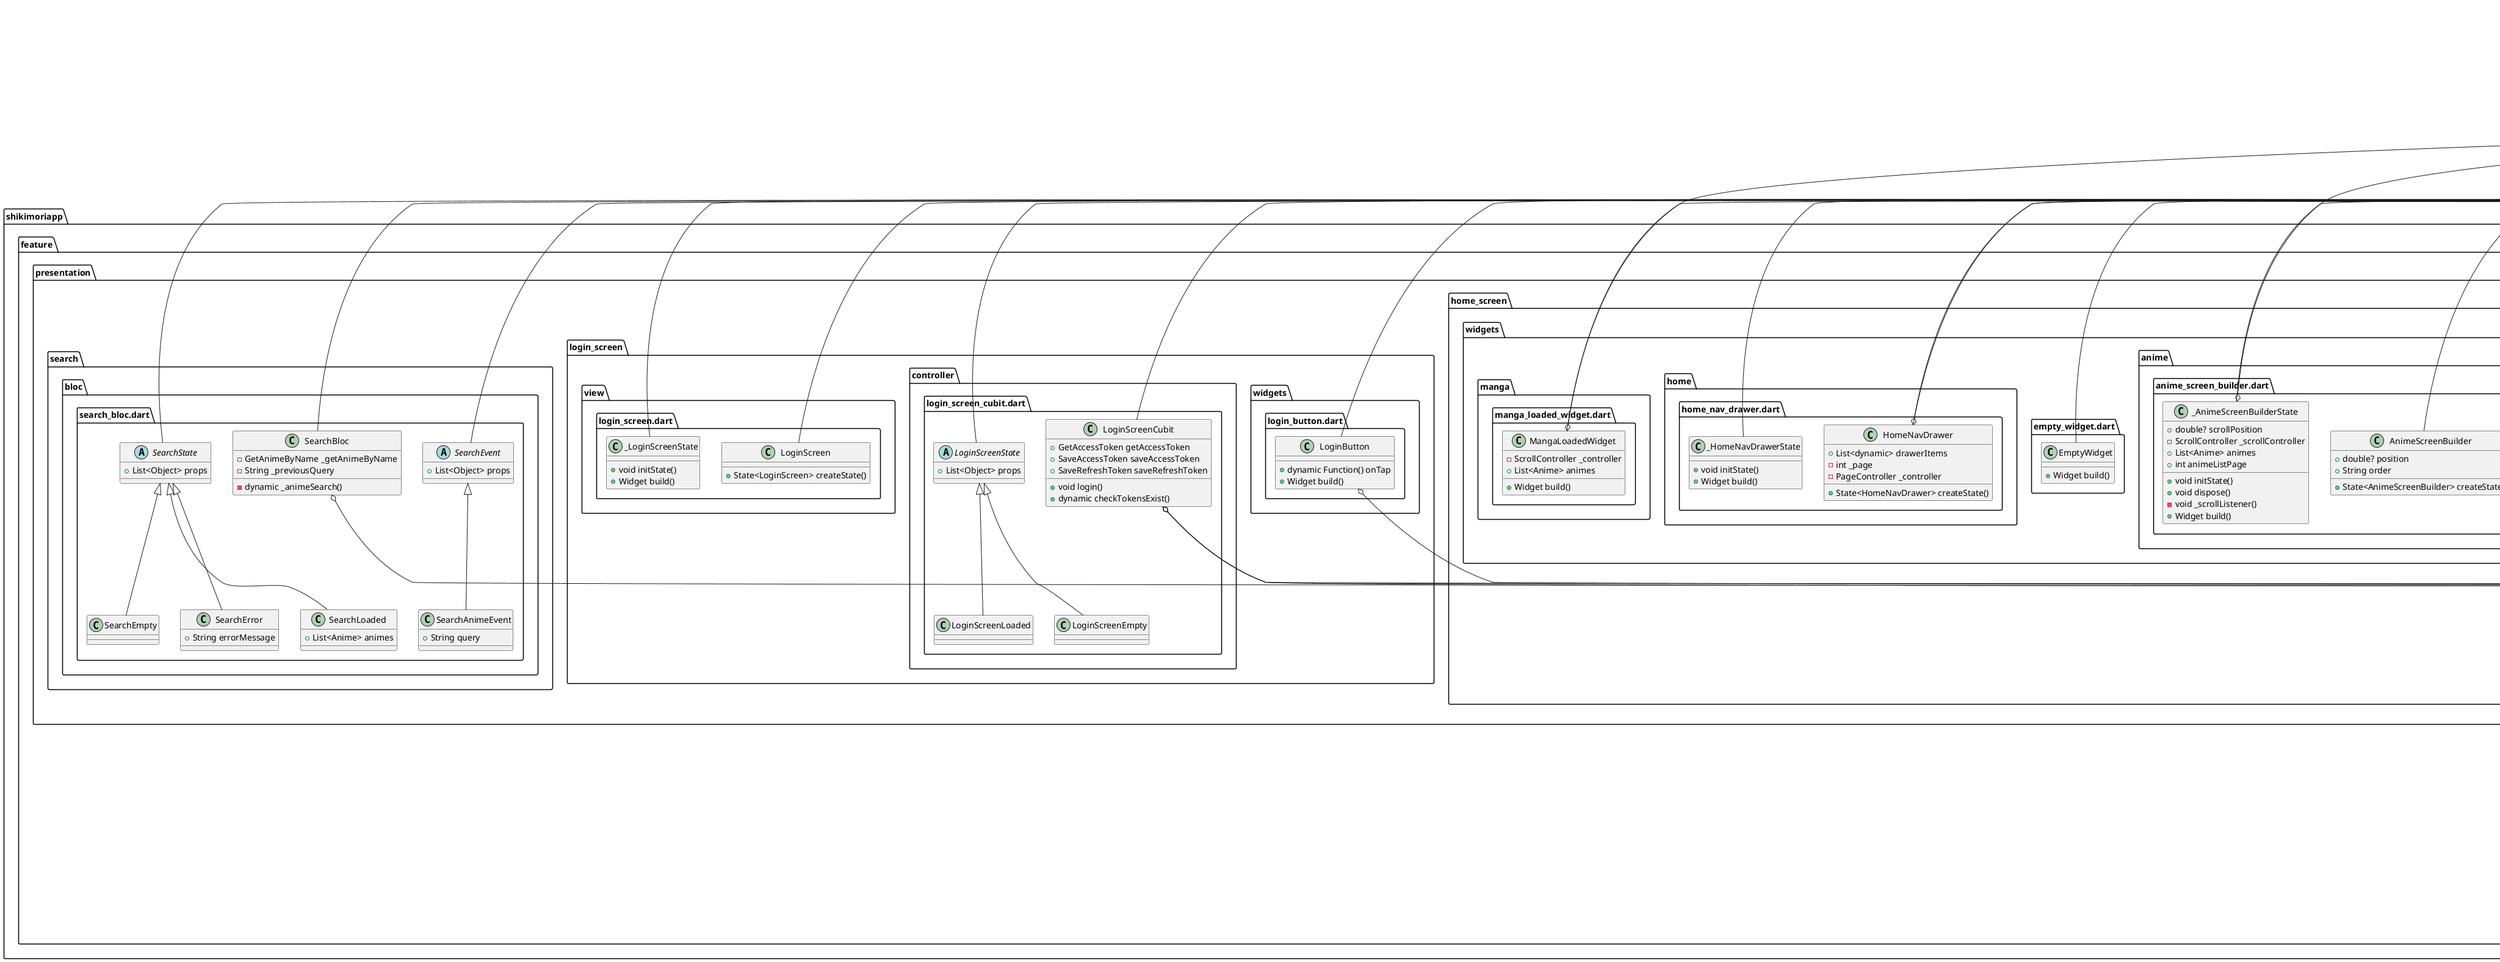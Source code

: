 @startuml
set namespaceSeparator ::

class "shikimoriapp::feature::presentation::anime_details::controller::details::anime_detail_cubit.dart::AnimeDetailCubit" {
  +GetAnimeById getAnimeById
  +GetRelatedAnimes getRelatedAnimes
  +dynamic getAnimeDetails()
  -dynamic _getRelatedAnimes()
}

"shikimoriapp::feature::presentation::anime_details::controller::details::anime_detail_cubit.dart::AnimeDetailCubit" o-- "shikimoriapp::feature::domain::use_cases::anime::get_anime_by_id.dart::GetAnimeById"
"shikimoriapp::feature::presentation::anime_details::controller::details::anime_detail_cubit.dart::AnimeDetailCubit" o-- "shikimoriapp::feature::domain::use_cases::anime::get_related.dart::GetRelatedAnimes"
"bloc::src::cubit.dart::Cubit" <|-- "shikimoriapp::feature::presentation::anime_details::controller::details::anime_detail_cubit.dart::AnimeDetailCubit"

abstract class "shikimoriapp::feature::presentation::anime_details::controller::details::anime_detail_cubit.dart::AnimeDetailState" {
}

class "shikimoriapp::feature::presentation::anime_details::controller::details::anime_detail_cubit.dart::AnimeDetailLoaded" {
  +AnimeDetails animeDetails
  +List<Related> related
}

"shikimoriapp::feature::presentation::anime_details::controller::details::anime_detail_cubit.dart::AnimeDetailLoaded" o-- "shikimoriapp::feature::domain::entities::anime_details::anime_details.dart::AnimeDetails"
"shikimoriapp::feature::presentation::anime_details::controller::details::anime_detail_cubit.dart::AnimeDetailState" <|-- "shikimoriapp::feature::presentation::anime_details::controller::details::anime_detail_cubit.dart::AnimeDetailLoaded"

class "shikimoriapp::feature::presentation::anime_details::controller::details::anime_detail_cubit.dart::AnimeDetailError" {
  +String errorMessage
}

"shikimoriapp::feature::presentation::anime_details::controller::details::anime_detail_cubit.dart::AnimeDetailState" <|-- "shikimoriapp::feature::presentation::anime_details::controller::details::anime_detail_cubit.dart::AnimeDetailError"

class "shikimoriapp::feature::presentation::anime_details::controller::details::anime_detail_cubit.dart::AnimeDetailEmpty" {
}

"shikimoriapp::feature::presentation::anime_details::controller::details::anime_detail_cubit.dart::AnimeDetailState" <|-- "shikimoriapp::feature::presentation::anime_details::controller::details::anime_detail_cubit.dart::AnimeDetailEmpty"

class "shikimoriapp::feature::presentation::anime_details::controller::screenshots::screenshots_cubit.dart::ScreenshotsCubit" {
  +GetScreenshots getScreenshots
  +dynamic getAllScreenshots()
}

"shikimoriapp::feature::presentation::anime_details::controller::screenshots::screenshots_cubit.dart::ScreenshotsCubit" o-- "shikimoriapp::feature::domain::use_cases::anime::get_screenshots.dart::GetScreenshots"
"bloc::src::cubit.dart::Cubit" <|-- "shikimoriapp::feature::presentation::anime_details::controller::screenshots::screenshots_cubit.dart::ScreenshotsCubit"

abstract class "shikimoriapp::feature::presentation::anime_details::controller::screenshots::screenshots_cubit.dart::ScreenshotsState" {
  +List<Object> props
}

"equatable::src::equatable.dart::Equatable" <|-- "shikimoriapp::feature::presentation::anime_details::controller::screenshots::screenshots_cubit.dart::ScreenshotsState"

class "shikimoriapp::feature::presentation::anime_details::controller::screenshots::screenshots_cubit.dart::ScreenshotsEmpty" {
}

"shikimoriapp::feature::presentation::anime_details::controller::screenshots::screenshots_cubit.dart::ScreenshotsState" <|-- "shikimoriapp::feature::presentation::anime_details::controller::screenshots::screenshots_cubit.dart::ScreenshotsEmpty"

class "shikimoriapp::feature::presentation::anime_details::controller::screenshots::screenshots_cubit.dart::ScreenshotsError" {
  +String errorMessage
}

"shikimoriapp::feature::presentation::anime_details::controller::screenshots::screenshots_cubit.dart::ScreenshotsState" <|-- "shikimoriapp::feature::presentation::anime_details::controller::screenshots::screenshots_cubit.dart::ScreenshotsError"

class "shikimoriapp::feature::presentation::anime_details::controller::screenshots::screenshots_cubit.dart::ScreenshotsLoaded" {
  +List<Screenshot> screenshots
}

"shikimoriapp::feature::presentation::anime_details::controller::screenshots::screenshots_cubit.dart::ScreenshotsState" <|-- "shikimoriapp::feature::presentation::anime_details::controller::screenshots::screenshots_cubit.dart::ScreenshotsLoaded"

class "shikimoriapp::feature::presentation::anime_details::controller::videos::videos_cubit.dart::VideosCubit" {
  +GetVideos getVideos
  +dynamic getAllVideos()
}

"shikimoriapp::feature::presentation::anime_details::controller::videos::videos_cubit.dart::VideosCubit" o-- "shikimoriapp::feature::domain::use_cases::anime::get_videos.dart::GetVideos"
"bloc::src::cubit.dart::Cubit" <|-- "shikimoriapp::feature::presentation::anime_details::controller::videos::videos_cubit.dart::VideosCubit"

abstract class "shikimoriapp::feature::presentation::anime_details::controller::videos::videos_cubit.dart::VideosState" {
  +List<Object> props
}

"equatable::src::equatable.dart::Equatable" <|-- "shikimoriapp::feature::presentation::anime_details::controller::videos::videos_cubit.dart::VideosState"

class "shikimoriapp::feature::presentation::anime_details::controller::videos::videos_cubit.dart::VideosEmpty" {
}

"shikimoriapp::feature::presentation::anime_details::controller::videos::videos_cubit.dart::VideosState" <|-- "shikimoriapp::feature::presentation::anime_details::controller::videos::videos_cubit.dart::VideosEmpty"

class "shikimoriapp::feature::presentation::anime_details::controller::videos::videos_cubit.dart::VideosError" {
  +String errorMessage
}

"shikimoriapp::feature::presentation::anime_details::controller::videos::videos_cubit.dart::VideosState" <|-- "shikimoriapp::feature::presentation::anime_details::controller::videos::videos_cubit.dart::VideosError"

class "shikimoriapp::feature::presentation::anime_details::controller::videos::videos_cubit.dart::VideosLoaded" {
  +List<Video> videos
}

"shikimoriapp::feature::presentation::anime_details::controller::videos::videos_cubit.dart::VideosState" <|-- "shikimoriapp::feature::presentation::anime_details::controller::videos::videos_cubit.dart::VideosLoaded"

class "shikimoriapp::feature::presentation::anime_details::view::anime_details.dart::AnimeDetailScreen" {
  +int id
  +State<AnimeDetailScreen> createState()
}

"flutter::src::widgets::framework.dart::StatefulWidget" <|-- "shikimoriapp::feature::presentation::anime_details::view::anime_details.dart::AnimeDetailScreen"

class "shikimoriapp::feature::presentation::anime_details::view::anime_details.dart::_AnimeDetailScreenState" {
  +void initState()
  +Widget build()
}

"flutter::src::widgets::framework.dart::State" <|-- "shikimoriapp::feature::presentation::anime_details::view::anime_details.dart::_AnimeDetailScreenState"

class "shikimoriapp::feature::presentation::anime_details::view::anime_details.dart::TopWidget" {
  +AnimeDetails animeDetails
  +Widget build()
}

"shikimoriapp::feature::presentation::anime_details::view::anime_details.dart::TopWidget" o-- "shikimoriapp::feature::domain::entities::anime_details::anime_details.dart::AnimeDetails"
"flutter::src::widgets::framework.dart::StatelessWidget" <|-- "shikimoriapp::feature::presentation::anime_details::view::anime_details.dart::TopWidget"

class "shikimoriapp::feature::presentation::anime_details::view::anime_details.dart::InformationWidget" {
  +AnimeDetails animeDetails
  +Widget build()
}

"shikimoriapp::feature::presentation::anime_details::view::anime_details.dart::InformationWidget" o-- "shikimoriapp::feature::domain::entities::anime_details::anime_details.dart::AnimeDetails"
"flutter::src::widgets::framework.dart::StatelessWidget" <|-- "shikimoriapp::feature::presentation::anime_details::view::anime_details.dart::InformationWidget"

class "shikimoriapp::feature::presentation::anime_details::view::anime_details.dart::DescriptionWidget" {
  +AnimeDetails animeDetails
  +Widget build()
}

"shikimoriapp::feature::presentation::anime_details::view::anime_details.dart::DescriptionWidget" o-- "shikimoriapp::feature::domain::entities::anime_details::anime_details.dart::AnimeDetails"
"flutter::src::widgets::framework.dart::StatelessWidget" <|-- "shikimoriapp::feature::presentation::anime_details::view::anime_details.dart::DescriptionWidget"

class "shikimoriapp::feature::presentation::anime_details::view::anime_details.dart::ScreenshotsWidget" {
  +AnimeDetails animeDetails
  +Widget build()
}

"shikimoriapp::feature::presentation::anime_details::view::anime_details.dart::ScreenshotsWidget" o-- "shikimoriapp::feature::domain::entities::anime_details::anime_details.dart::AnimeDetails"
"flutter::src::widgets::framework.dart::StatelessWidget" <|-- "shikimoriapp::feature::presentation::anime_details::view::anime_details.dart::ScreenshotsWidget"

class "shikimoriapp::feature::presentation::anime_details::view::anime_details.dart::VideosButton" {
  +AnimeDetails animeDetails
  +Widget build()
}

"shikimoriapp::feature::presentation::anime_details::view::anime_details.dart::VideosButton" o-- "shikimoriapp::feature::domain::entities::anime_details::anime_details.dart::AnimeDetails"
"flutter::src::widgets::framework.dart::StatelessWidget" <|-- "shikimoriapp::feature::presentation::anime_details::view::anime_details.dart::VideosButton"

class "shikimoriapp::feature::presentation::anime_details::view::anime_details.dart::RelatedWidget" {
  +List<Related> relateds
  +Widget build()
}

"flutter::src::widgets::framework.dart::StatelessWidget" <|-- "shikimoriapp::feature::presentation::anime_details::view::anime_details.dart::RelatedWidget"

class "shikimoriapp::feature::presentation::anime_details::view::anime_details.dart::_AnimeCard" {
  +Anime anime
  +Widget build()
}

"shikimoriapp::feature::presentation::anime_details::view::anime_details.dart::_AnimeCard" o-- "shikimoriapp::feature::domain::entities::anime::anime.dart::Anime"
"flutter::src::widgets::framework.dart::StatelessWidget" <|-- "shikimoriapp::feature::presentation::anime_details::view::anime_details.dart::_AnimeCard"

class "shikimoriapp::feature::presentation::anime_details::view::anime_details.dart::_MangaCard" {
  +Manga manga
  +Widget build()
}

"shikimoriapp::feature::presentation::anime_details::view::anime_details.dart::_MangaCard" o-- "shikimoriapp::feature::domain::entities::manga::manga.dart::Manga"
"flutter::src::widgets::framework.dart::StatelessWidget" <|-- "shikimoriapp::feature::presentation::anime_details::view::anime_details.dart::_MangaCard"

class "shikimoriapp::feature::presentation::anime_details::view::screenshots_page.dart::ScreenshotsPage" {
  +int id
  +State<ScreenshotsPage> createState()
}

"flutter::src::widgets::framework.dart::StatefulWidget" <|-- "shikimoriapp::feature::presentation::anime_details::view::screenshots_page.dart::ScreenshotsPage"

class "shikimoriapp::feature::presentation::anime_details::view::screenshots_page.dart::_ScreenshotsPageState" {
  +void initState()
  +Widget build()
}

"flutter::src::widgets::framework.dart::State" <|-- "shikimoriapp::feature::presentation::anime_details::view::screenshots_page.dart::_ScreenshotsPageState"

class "shikimoriapp::feature::presentation::anime_details::view::videos_page.dart::VideosPage" {
  +int id
  +State<VideosPage> createState()
}

"flutter::src::widgets::framework.dart::StatefulWidget" <|-- "shikimoriapp::feature::presentation::anime_details::view::videos_page.dart::VideosPage"

class "shikimoriapp::feature::presentation::anime_details::view::videos_page.dart::_VideosPageState" {
  +void initState()
  +Widget build()
}

"flutter::src::widgets::framework.dart::State" <|-- "shikimoriapp::feature::presentation::anime_details::view::videos_page.dart::_VideosPageState"

class "shikimoriapp::feature::presentation::character_screen::controller::character_cubit.dart::CharacterCubit" {
  +GetCharacterById getCharacterById
  +dynamic getCharacter()
}

"shikimoriapp::feature::presentation::character_screen::controller::character_cubit.dart::CharacterCubit" o-- "shikimoriapp::feature::domain::use_cases::character::get_character_by_id.dart::GetCharacterById"
"bloc::src::cubit.dart::Cubit" <|-- "shikimoriapp::feature::presentation::character_screen::controller::character_cubit.dart::CharacterCubit"

abstract class "shikimoriapp::feature::presentation::character_screen::controller::character_cubit.dart::CharacterState" {
  +List<Object> props
}

"equatable::src::equatable.dart::Equatable" <|-- "shikimoriapp::feature::presentation::character_screen::controller::character_cubit.dart::CharacterState"

class "shikimoriapp::feature::presentation::character_screen::controller::character_cubit.dart::CharacterEmpty" {
}

"shikimoriapp::feature::presentation::character_screen::controller::character_cubit.dart::CharacterState" <|-- "shikimoriapp::feature::presentation::character_screen::controller::character_cubit.dart::CharacterEmpty"

class "shikimoriapp::feature::presentation::character_screen::controller::character_cubit.dart::CharacterError" {
  +String errorMessage
}

"shikimoriapp::feature::presentation::character_screen::controller::character_cubit.dart::CharacterState" <|-- "shikimoriapp::feature::presentation::character_screen::controller::character_cubit.dart::CharacterError"

class "shikimoriapp::feature::presentation::character_screen::controller::character_cubit.dart::CharacterLoaded" {
  +Character character
}

"shikimoriapp::feature::presentation::character_screen::controller::character_cubit.dart::CharacterLoaded" o-- "shikimoriapp::feature::domain::entities::character::character.dart::Character"
"shikimoriapp::feature::presentation::character_screen::controller::character_cubit.dart::CharacterState" <|-- "shikimoriapp::feature::presentation::character_screen::controller::character_cubit.dart::CharacterLoaded"

class "shikimoriapp::feature::presentation::character_screen::view::character_screen.dart::CharacterScreen" {
  +int id
  +State<CharacterScreen> createState()
}

"flutter::src::widgets::framework.dart::StatefulWidget" <|-- "shikimoriapp::feature::presentation::character_screen::view::character_screen.dart::CharacterScreen"

class "shikimoriapp::feature::presentation::character_screen::view::character_screen.dart::_CharacterScreenState" {
  +void initState()
  +Widget build()
}

"flutter::src::widgets::framework.dart::State" <|-- "shikimoriapp::feature::presentation::character_screen::view::character_screen.dart::_CharacterScreenState"

class "shikimoriapp::feature::presentation::character_screen::view::character_screen.dart::CharacterNameWidget" {
  +String title
  +String name
  +Widget build()
}

"flutter::src::widgets::framework.dart::StatelessWidget" <|-- "shikimoriapp::feature::presentation::character_screen::view::character_screen.dart::CharacterNameWidget"

class "shikimoriapp::feature::presentation::home_screen::controller::anime::anime_page_cubit.dart::AnimePageCubit" {
  +GetAnimes getAnimes
  +List<Anime> animes
  +dynamic getAnimeList()
}

"shikimoriapp::feature::presentation::home_screen::controller::anime::anime_page_cubit.dart::AnimePageCubit" o-- "shikimoriapp::feature::domain::use_cases::anime::get_animes.dart::GetAnimes"
"bloc::src::cubit.dart::Cubit" <|-- "shikimoriapp::feature::presentation::home_screen::controller::anime::anime_page_cubit.dart::AnimePageCubit"

abstract class "shikimoriapp::feature::presentation::home_screen::controller::anime::anime_page_state.dart::AnimePageState" {
  +List<Object> props
}

"equatable::src::equatable.dart::Equatable" <|-- "shikimoriapp::feature::presentation::home_screen::controller::anime::anime_page_state.dart::AnimePageState"

class "shikimoriapp::feature::presentation::home_screen::controller::anime::anime_page_state.dart::AnimePageLoaded" {
  +List<Anime> animeList
}

"shikimoriapp::feature::presentation::home_screen::controller::anime::anime_page_state.dart::AnimePageState" <|-- "shikimoriapp::feature::presentation::home_screen::controller::anime::anime_page_state.dart::AnimePageLoaded"

class "shikimoriapp::feature::presentation::home_screen::controller::anime::anime_page_state.dart::AnimePageEmpty" {
}

"shikimoriapp::feature::presentation::home_screen::controller::anime::anime_page_state.dart::AnimePageState" <|-- "shikimoriapp::feature::presentation::home_screen::controller::anime::anime_page_state.dart::AnimePageEmpty"

class "shikimoriapp::feature::presentation::home_screen::controller::anime::anime_page_state.dart::AnimePageLoading" {
}

"shikimoriapp::feature::presentation::home_screen::controller::anime::anime_page_state.dart::AnimePageState" <|-- "shikimoriapp::feature::presentation::home_screen::controller::anime::anime_page_state.dart::AnimePageLoading"

class "shikimoriapp::feature::presentation::home_screen::controller::anime::anime_page_state.dart::AnimePageError" {
  +String errorMessage
}

"shikimoriapp::feature::presentation::home_screen::controller::anime::anime_page_state.dart::AnimePageState" <|-- "shikimoriapp::feature::presentation::home_screen::controller::anime::anime_page_state.dart::AnimePageError"

class "shikimoriapp::feature::presentation::home_screen::controller::home::profile_cubit.dart::ProfileCubit" {
  +GetCreditional getCreditional
  +dynamic getCreditionals()
}

"shikimoriapp::feature::presentation::home_screen::controller::home::profile_cubit.dart::ProfileCubit" o-- "shikimoriapp::feature::domain::use_cases::creditional::get_creditional.dart::GetCreditional"
"bloc::src::cubit.dart::Cubit" <|-- "shikimoriapp::feature::presentation::home_screen::controller::home::profile_cubit.dart::ProfileCubit"

abstract class "shikimoriapp::feature::presentation::home_screen::controller::home::profile_cubit.dart::ProfileState" {
}

class "shikimoriapp::feature::presentation::home_screen::controller::home::profile_cubit.dart::ProfileInitial" {
  +Creditional creditional
}

"shikimoriapp::feature::presentation::home_screen::controller::home::profile_cubit.dart::ProfileInitial" o-- "shikimoriapp::feature::domain::entities::creditional::creditional.dart::Creditional"
"shikimoriapp::feature::presentation::home_screen::controller::home::profile_cubit.dart::ProfileState" <|-- "shikimoriapp::feature::presentation::home_screen::controller::home::profile_cubit.dart::ProfileInitial"

class "shikimoriapp::feature::presentation::home_screen::controller::home::profile_cubit.dart::ProfileEmpty" {
}

"shikimoriapp::feature::presentation::home_screen::controller::home::profile_cubit.dart::ProfileState" <|-- "shikimoriapp::feature::presentation::home_screen::controller::home::profile_cubit.dart::ProfileEmpty"

class "shikimoriapp::feature::presentation::home_screen::controller::home::profile_cubit.dart::ProfileTokenException" {
}

"shikimoriapp::feature::presentation::home_screen::controller::home::profile_cubit.dart::ProfileState" <|-- "shikimoriapp::feature::presentation::home_screen::controller::home::profile_cubit.dart::ProfileTokenException"

class "shikimoriapp::feature::presentation::home_screen::controller::manga::manga_cubit.dart::MangaPageCubit" {
  +GetMangas getMangas
  +dynamic getAllMangas()
}

"shikimoriapp::feature::presentation::home_screen::controller::manga::manga_cubit.dart::MangaPageCubit" o-- "shikimoriapp::feature::domain::use_cases::manga::get_mangas.dart::GetMangas"
"bloc::src::cubit.dart::Cubit" <|-- "shikimoriapp::feature::presentation::home_screen::controller::manga::manga_cubit.dart::MangaPageCubit"

abstract class "shikimoriapp::feature::presentation::home_screen::controller::manga::manga_cubit.dart::MangaPageState" {
  +List<Object> props
}

"equatable::src::equatable.dart::Equatable" <|-- "shikimoriapp::feature::presentation::home_screen::controller::manga::manga_cubit.dart::MangaPageState"

class "shikimoriapp::feature::presentation::home_screen::controller::manga::manga_cubit.dart::MangaPageEmpty" {
}

"shikimoriapp::feature::presentation::home_screen::controller::manga::manga_cubit.dart::MangaPageState" <|-- "shikimoriapp::feature::presentation::home_screen::controller::manga::manga_cubit.dart::MangaPageEmpty"

class "shikimoriapp::feature::presentation::home_screen::controller::manga::manga_cubit.dart::MangaPageError" {
  +String errorMessage
}

"shikimoriapp::feature::presentation::home_screen::controller::manga::manga_cubit.dart::MangaPageState" <|-- "shikimoriapp::feature::presentation::home_screen::controller::manga::manga_cubit.dart::MangaPageError"

class "shikimoriapp::feature::presentation::home_screen::controller::manga::manga_cubit.dart::MangaPageLoaded" {
  +List<Manga> mangaList
}

"shikimoriapp::feature::presentation::home_screen::controller::manga::manga_cubit.dart::MangaPageState" <|-- "shikimoriapp::feature::presentation::home_screen::controller::manga::manga_cubit.dart::MangaPageLoaded"

class "shikimoriapp::feature::presentation::home_screen::controller::manga::manga_cubit.dart::MangaPageLoading" {
}

"shikimoriapp::feature::presentation::home_screen::controller::manga::manga_cubit.dart::MangaPageState" <|-- "shikimoriapp::feature::presentation::home_screen::controller::manga::manga_cubit.dart::MangaPageLoading"

class "shikimoriapp::feature::presentation::home_screen::view::home_screen.dart::HomeScreen" {
  +State<HomeScreen> createState()
}

"flutter::src::widgets::framework.dart::StatefulWidget" <|-- "shikimoriapp::feature::presentation::home_screen::view::home_screen.dart::HomeScreen"

class "shikimoriapp::feature::presentation::home_screen::view::home_screen.dart::_HomeScreenState" {
  -PageController _pageController
  -int _page
  -double? _position
  +List<dynamic> drawerItems
  +int selectedRadioTile
  +List<String> orderVariants
  +Widget build()
  +void filterModalBotomSheet()
  +void navigationTapped()
  +void initState()
  -void _getScrollPosition()
  +void dispose()
  -void _onPageChanged()
}

"shikimoriapp::feature::presentation::home_screen::view::home_screen.dart::_HomeScreenState" o-- "flutter::src::widgets::page_view.dart::PageController"
"flutter::src::widgets::framework.dart::State" <|-- "shikimoriapp::feature::presentation::home_screen::view::home_screen.dart::_HomeScreenState"

class "shikimoriapp::feature::presentation::home_screen::widgets::anime::anime_loaded_widget.dart::AnimeLoadedWidget" {
  -ScrollController _controller
  +List<Anime> animes
  +Widget build()
}

"shikimoriapp::feature::presentation::home_screen::widgets::anime::anime_loaded_widget.dart::AnimeLoadedWidget" o-- "flutter::src::widgets::scroll_controller.dart::ScrollController"
"flutter::src::widgets::framework.dart::StatelessWidget" <|-- "shikimoriapp::feature::presentation::home_screen::widgets::anime::anime_loaded_widget.dart::AnimeLoadedWidget"

class "shikimoriapp::feature::presentation::home_screen::widgets::anime::anime_screen_builder.dart::AnimeScreenBuilder" {
  +double? position
  +String order
  +State<AnimeScreenBuilder> createState()
}

"flutter::src::widgets::framework.dart::StatefulWidget" <|-- "shikimoriapp::feature::presentation::home_screen::widgets::anime::anime_screen_builder.dart::AnimeScreenBuilder"

class "shikimoriapp::feature::presentation::home_screen::widgets::anime::anime_screen_builder.dart::_AnimeScreenBuilderState" {
  +double? scrollPosition
  -ScrollController _scrollController
  +List<Anime> animes
  +int animeListPage
  +void initState()
  +void dispose()
  -void _scrollListener()
  +Widget build()
}

"shikimoriapp::feature::presentation::home_screen::widgets::anime::anime_screen_builder.dart::_AnimeScreenBuilderState" o-- "flutter::src::widgets::scroll_controller.dart::ScrollController"
"flutter::src::widgets::framework.dart::State" <|-- "shikimoriapp::feature::presentation::home_screen::widgets::anime::anime_screen_builder.dart::_AnimeScreenBuilderState"

class "shikimoriapp::feature::presentation::home_screen::widgets::empty_widget.dart::EmptyWidget" {
  +Widget build()
}

"flutter::src::widgets::framework.dart::StatelessWidget" <|-- "shikimoriapp::feature::presentation::home_screen::widgets::empty_widget.dart::EmptyWidget"

class "shikimoriapp::feature::presentation::home_screen::widgets::home::home_nav_drawer.dart::HomeNavDrawer" {
  +List<dynamic> drawerItems
  -int _page
  -PageController _controller
  +State<HomeNavDrawer> createState()
}

"shikimoriapp::feature::presentation::home_screen::widgets::home::home_nav_drawer.dart::HomeNavDrawer" o-- "flutter::src::widgets::page_view.dart::PageController"
"flutter::src::widgets::framework.dart::StatefulWidget" <|-- "shikimoriapp::feature::presentation::home_screen::widgets::home::home_nav_drawer.dart::HomeNavDrawer"

class "shikimoriapp::feature::presentation::home_screen::widgets::home::home_nav_drawer.dart::_HomeNavDrawerState" {
  +void initState()
  +Widget build()
}

"flutter::src::widgets::framework.dart::State" <|-- "shikimoriapp::feature::presentation::home_screen::widgets::home::home_nav_drawer.dart::_HomeNavDrawerState"

class "shikimoriapp::feature::presentation::home_screen::widgets::manga::manga_loaded_widget.dart::MangaLoadedWidget" {
  -ScrollController _controller
  +List<Anime> animes
  +Widget build()
}

"shikimoriapp::feature::presentation::home_screen::widgets::manga::manga_loaded_widget.dart::MangaLoadedWidget" o-- "flutter::src::widgets::scroll_controller.dart::ScrollController"
"flutter::src::widgets::framework.dart::StatelessWidget" <|-- "shikimoriapp::feature::presentation::home_screen::widgets::manga::manga_loaded_widget.dart::MangaLoadedWidget"

class "shikimoriapp::feature::presentation::login_screen::controller::login_screen_cubit.dart::LoginScreenCubit" {
  +GetAccessToken getAccessToken
  +SaveAccessToken saveAccessToken
  +SaveRefreshToken saveRefreshToken
  +void login()
  +dynamic checkTokensExist()
}

"shikimoriapp::feature::presentation::login_screen::controller::login_screen_cubit.dart::LoginScreenCubit" o-- "shikimoriapp::feature::domain::use_cases::access_token::get_access_token.dart::GetAccessToken"
"shikimoriapp::feature::presentation::login_screen::controller::login_screen_cubit.dart::LoginScreenCubit" o-- "shikimoriapp::feature::domain::use_cases::save_tokens::save_access_token.dart::SaveAccessToken"
"shikimoriapp::feature::presentation::login_screen::controller::login_screen_cubit.dart::LoginScreenCubit" o-- "shikimoriapp::feature::domain::use_cases::save_tokens::save_refresh_token.dart::SaveRefreshToken"
"bloc::src::cubit.dart::Cubit" <|-- "shikimoriapp::feature::presentation::login_screen::controller::login_screen_cubit.dart::LoginScreenCubit"

abstract class "shikimoriapp::feature::presentation::login_screen::controller::login_screen_cubit.dart::LoginScreenState" {
  +List<Object> props
}

"equatable::src::equatable.dart::Equatable" <|-- "shikimoriapp::feature::presentation::login_screen::controller::login_screen_cubit.dart::LoginScreenState"

class "shikimoriapp::feature::presentation::login_screen::controller::login_screen_cubit.dart::LoginScreenEmpty" {
}

"shikimoriapp::feature::presentation::login_screen::controller::login_screen_cubit.dart::LoginScreenState" <|-- "shikimoriapp::feature::presentation::login_screen::controller::login_screen_cubit.dart::LoginScreenEmpty"

class "shikimoriapp::feature::presentation::login_screen::controller::login_screen_cubit.dart::LoginScreenLoaded" {
}

"shikimoriapp::feature::presentation::login_screen::controller::login_screen_cubit.dart::LoginScreenState" <|-- "shikimoriapp::feature::presentation::login_screen::controller::login_screen_cubit.dart::LoginScreenLoaded"

class "shikimoriapp::feature::presentation::login_screen::view::login_screen.dart::LoginScreen" {
  +State<LoginScreen> createState()
}

"flutter::src::widgets::framework.dart::StatefulWidget" <|-- "shikimoriapp::feature::presentation::login_screen::view::login_screen.dart::LoginScreen"

class "shikimoriapp::feature::presentation::login_screen::view::login_screen.dart::_LoginScreenState" {
  +void initState()
  +Widget build()
}

"flutter::src::widgets::framework.dart::State" <|-- "shikimoriapp::feature::presentation::login_screen::view::login_screen.dart::_LoginScreenState"

class "shikimoriapp::feature::presentation::login_screen::widgets::login_button.dart::LoginButton" {
  +dynamic Function() onTap
  +Widget build()
}

"shikimoriapp::feature::presentation::login_screen::widgets::login_button.dart::LoginButton" o-- "null::dynamic Function()"
"flutter::src::widgets::framework.dart::StatelessWidget" <|-- "shikimoriapp::feature::presentation::login_screen::widgets::login_button.dart::LoginButton"

class "shikimoriapp::feature::presentation::search::bloc::search_bloc.dart::SearchBloc" {
  -GetAnimeByName _getAnimeByName
  -String _previousQuery
  -dynamic _animeSearch()
}

"shikimoriapp::feature::presentation::search::bloc::search_bloc.dart::SearchBloc" o-- "shikimoriapp::feature::domain::use_cases::anime::get_anime_by_name.dart::GetAnimeByName"
"bloc::src::bloc.dart::Bloc" <|-- "shikimoriapp::feature::presentation::search::bloc::search_bloc.dart::SearchBloc"

abstract class "shikimoriapp::feature::presentation::search::bloc::search_bloc.dart::SearchEvent" {
  +List<Object> props
}

"equatable::src::equatable.dart::Equatable" <|-- "shikimoriapp::feature::presentation::search::bloc::search_bloc.dart::SearchEvent"

class "shikimoriapp::feature::presentation::search::bloc::search_bloc.dart::SearchAnimeEvent" {
  +String query
}

"shikimoriapp::feature::presentation::search::bloc::search_bloc.dart::SearchEvent" <|-- "shikimoriapp::feature::presentation::search::bloc::search_bloc.dart::SearchAnimeEvent"

abstract class "shikimoriapp::feature::presentation::search::bloc::search_bloc.dart::SearchState" {
  +List<Object> props
}

"equatable::src::equatable.dart::Equatable" <|-- "shikimoriapp::feature::presentation::search::bloc::search_bloc.dart::SearchState"

class "shikimoriapp::feature::presentation::search::bloc::search_bloc.dart::SearchLoaded" {
  +List<Anime> animes
}

"shikimoriapp::feature::presentation::search::bloc::search_bloc.dart::SearchState" <|-- "shikimoriapp::feature::presentation::search::bloc::search_bloc.dart::SearchLoaded"

class "shikimoriapp::feature::presentation::search::bloc::search_bloc.dart::SearchEmpty" {
}

"shikimoriapp::feature::presentation::search::bloc::search_bloc.dart::SearchState" <|-- "shikimoriapp::feature::presentation::search::bloc::search_bloc.dart::SearchEmpty"

class "shikimoriapp::feature::presentation::search::bloc::search_bloc.dart::SearchError" {
  +String errorMessage
}

"shikimoriapp::feature::presentation::search::bloc::search_bloc.dart::SearchState" <|-- "shikimoriapp::feature::presentation::search::bloc::search_bloc.dart::SearchError"


@enduml